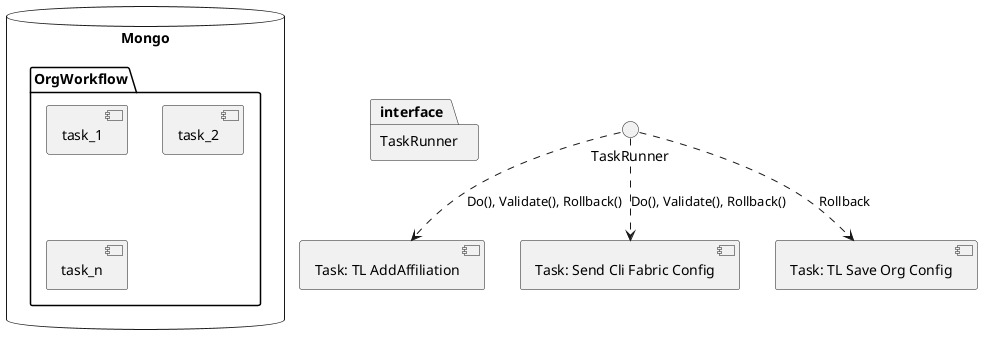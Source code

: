 @startuml

database "Mongo" {
package "OrgWorkflow" {
  component task_1
  component task_2


  component task_n
}
}
package "TaskRunner" as interface {
    
}

TaskRunner ..> [Task: TL AddAffiliation] : Do(), Validate(), Rollback()
TaskRunner ..> [Task: Send Cli Fabric Config] : Do(), Validate(), Rollback()
TaskRunner ..> [Task: TL Save Org Config] : Rollback

@enduml
